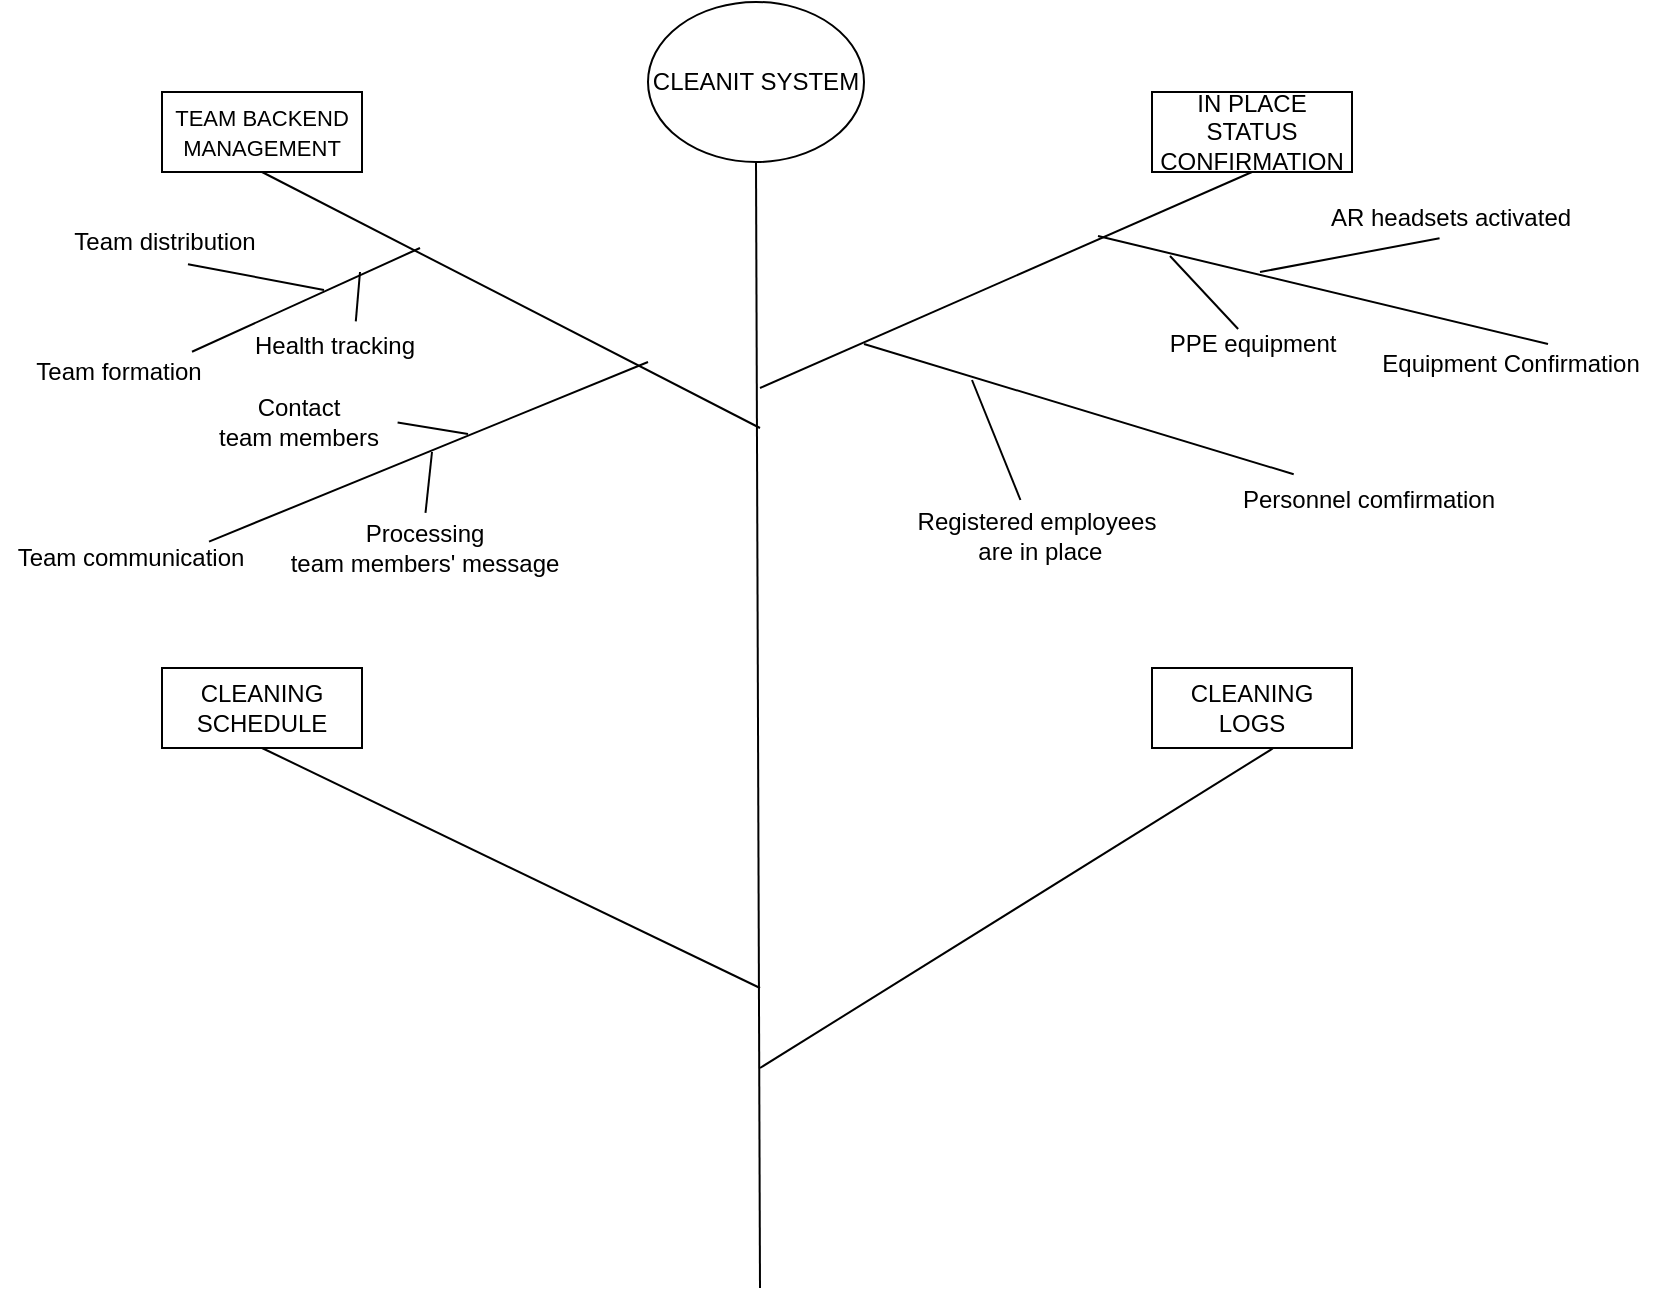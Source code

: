 <mxfile version="13.7.8" type="github">
  <diagram id="9d1zXaGXQL4afwREDJQw" name="Page-1">
    <mxGraphModel dx="1069" dy="577" grid="1" gridSize="9" guides="1" tooltips="1" connect="1" arrows="1" fold="1" page="1" pageScale="1" pageWidth="827" pageHeight="1169" background="none" math="0" shadow="0">
      <root>
        <mxCell id="0" />
        <mxCell id="1" parent="0" />
        <mxCell id="A5MzGQiEFCiiMQbKR6oo-1" value="CLEANIT SYSTEM" style="ellipse;whiteSpace=wrap;html=1;" vertex="1" parent="1">
          <mxGeometry x="324" y="27" width="108" height="80" as="geometry" />
        </mxCell>
        <mxCell id="A5MzGQiEFCiiMQbKR6oo-2" value="" style="endArrow=none;html=1;entryX=0.5;entryY=1;entryDx=0;entryDy=0;" edge="1" parent="1" target="A5MzGQiEFCiiMQbKR6oo-1">
          <mxGeometry width="50" height="50" relative="1" as="geometry">
            <mxPoint x="380" y="670" as="sourcePoint" />
            <mxPoint x="440" y="200" as="targetPoint" />
          </mxGeometry>
        </mxCell>
        <mxCell id="A5MzGQiEFCiiMQbKR6oo-3" value="&lt;font style=&quot;font-size: 11px&quot;&gt;TEAM BACKEND MANAGEMENT&lt;/font&gt;" style="rounded=0;whiteSpace=wrap;html=1;" vertex="1" parent="1">
          <mxGeometry x="81" y="72" width="100" height="40" as="geometry" />
        </mxCell>
        <mxCell id="A5MzGQiEFCiiMQbKR6oo-4" value="" style="endArrow=none;html=1;entryX=0.5;entryY=1;entryDx=0;entryDy=0;" edge="1" parent="1" target="A5MzGQiEFCiiMQbKR6oo-3">
          <mxGeometry width="50" height="50" relative="1" as="geometry">
            <mxPoint x="380" y="240" as="sourcePoint" />
            <mxPoint x="120" y="120" as="targetPoint" />
          </mxGeometry>
        </mxCell>
        <mxCell id="A5MzGQiEFCiiMQbKR6oo-5" value="IN PLACE STATUS CONFIRMATION" style="rounded=0;whiteSpace=wrap;html=1;" vertex="1" parent="1">
          <mxGeometry x="576" y="72" width="100" height="40" as="geometry" />
        </mxCell>
        <mxCell id="A5MzGQiEFCiiMQbKR6oo-6" value="" style="endArrow=none;html=1;entryX=0.5;entryY=1;entryDx=0;entryDy=0;" edge="1" parent="1" target="A5MzGQiEFCiiMQbKR6oo-5">
          <mxGeometry width="50" height="50" relative="1" as="geometry">
            <mxPoint x="380" y="220" as="sourcePoint" />
            <mxPoint x="430" y="170" as="targetPoint" />
          </mxGeometry>
        </mxCell>
        <mxCell id="A5MzGQiEFCiiMQbKR6oo-7" value="CLEANING SCHEDULE" style="rounded=0;whiteSpace=wrap;html=1;" vertex="1" parent="1">
          <mxGeometry x="81" y="360" width="100" height="40" as="geometry" />
        </mxCell>
        <mxCell id="A5MzGQiEFCiiMQbKR6oo-8" value="CLEANING LOGS" style="rounded=0;whiteSpace=wrap;html=1;" vertex="1" parent="1">
          <mxGeometry x="576" y="360" width="100" height="40" as="geometry" />
        </mxCell>
        <mxCell id="A5MzGQiEFCiiMQbKR6oo-9" value="" style="endArrow=none;html=1;entryX=0.5;entryY=1;entryDx=0;entryDy=0;" edge="1" parent="1" target="A5MzGQiEFCiiMQbKR6oo-7">
          <mxGeometry width="50" height="50" relative="1" as="geometry">
            <mxPoint x="380" y="520" as="sourcePoint" />
            <mxPoint x="150" y="280" as="targetPoint" />
          </mxGeometry>
        </mxCell>
        <mxCell id="A5MzGQiEFCiiMQbKR6oo-10" value="" style="endArrow=none;html=1;entryX=0.604;entryY=1.006;entryDx=0;entryDy=0;entryPerimeter=0;" edge="1" parent="1" target="A5MzGQiEFCiiMQbKR6oo-8">
          <mxGeometry width="50" height="50" relative="1" as="geometry">
            <mxPoint x="380" y="560" as="sourcePoint" />
            <mxPoint x="440" y="230" as="targetPoint" />
          </mxGeometry>
        </mxCell>
        <mxCell id="A5MzGQiEFCiiMQbKR6oo-11" value="" style="endArrow=none;html=1;exitX=0.87;exitY=-0.007;exitDx=0;exitDy=0;exitPerimeter=0;" edge="1" parent="1" source="A5MzGQiEFCiiMQbKR6oo-12">
          <mxGeometry width="50" height="50" relative="1" as="geometry">
            <mxPoint x="26" y="207" as="sourcePoint" />
            <mxPoint x="210" y="150" as="targetPoint" />
          </mxGeometry>
        </mxCell>
        <mxCell id="A5MzGQiEFCiiMQbKR6oo-12" value="Team formation" style="text;html=1;align=center;verticalAlign=middle;resizable=0;points=[];autosize=1;" vertex="1" parent="1">
          <mxGeometry x="9" y="202" width="100" height="20" as="geometry" />
        </mxCell>
        <mxCell id="A5MzGQiEFCiiMQbKR6oo-13" value="" style="endArrow=none;html=1;exitX=0.609;exitY=1.055;exitDx=0;exitDy=0;exitPerimeter=0;" edge="1" parent="1" source="A5MzGQiEFCiiMQbKR6oo-14">
          <mxGeometry width="50" height="50" relative="1" as="geometry">
            <mxPoint x="27" y="171" as="sourcePoint" />
            <mxPoint x="162" y="171" as="targetPoint" />
          </mxGeometry>
        </mxCell>
        <mxCell id="A5MzGQiEFCiiMQbKR6oo-14" value="Team distribution" style="text;html=1;align=center;verticalAlign=middle;resizable=0;points=[];autosize=1;" vertex="1" parent="1">
          <mxGeometry x="27" y="137" width="110" height="20" as="geometry" />
        </mxCell>
        <mxCell id="A5MzGQiEFCiiMQbKR6oo-16" value="Health tracking" style="text;html=1;align=center;verticalAlign=middle;resizable=0;points=[];autosize=1;" vertex="1" parent="1">
          <mxGeometry x="117" y="189" width="100" height="20" as="geometry" />
        </mxCell>
        <mxCell id="A5MzGQiEFCiiMQbKR6oo-17" value="" style="endArrow=none;html=1;exitX=0.804;exitY=0.09;exitDx=0;exitDy=0;exitPerimeter=0;" edge="1" parent="1" source="A5MzGQiEFCiiMQbKR6oo-18">
          <mxGeometry width="50" height="50" relative="1" as="geometry">
            <mxPoint x="121" y="297" as="sourcePoint" />
            <mxPoint x="324" y="207" as="targetPoint" />
          </mxGeometry>
        </mxCell>
        <mxCell id="A5MzGQiEFCiiMQbKR6oo-18" value="Team communication" style="text;html=1;align=center;verticalAlign=middle;resizable=0;points=[];autosize=1;" vertex="1" parent="1">
          <mxGeometry y="295" width="130" height="20" as="geometry" />
        </mxCell>
        <mxCell id="A5MzGQiEFCiiMQbKR6oo-19" value="" style="endArrow=none;html=1;exitX=0.998;exitY=0.508;exitDx=0;exitDy=0;exitPerimeter=0;" edge="1" parent="1" source="A5MzGQiEFCiiMQbKR6oo-20">
          <mxGeometry width="50" height="50" relative="1" as="geometry">
            <mxPoint x="199" y="234" as="sourcePoint" />
            <mxPoint x="234" y="243" as="targetPoint" />
          </mxGeometry>
        </mxCell>
        <mxCell id="A5MzGQiEFCiiMQbKR6oo-20" value="Contact &lt;br&gt;team members" style="text;html=1;align=center;verticalAlign=middle;resizable=0;points=[];autosize=1;" vertex="1" parent="1">
          <mxGeometry x="99" y="222" width="100" height="30" as="geometry" />
        </mxCell>
        <mxCell id="A5MzGQiEFCiiMQbKR6oo-21" value="" style="endArrow=none;html=1;exitX=0.505;exitY=-0.085;exitDx=0;exitDy=0;exitPerimeter=0;" edge="1" parent="1" source="A5MzGQiEFCiiMQbKR6oo-22">
          <mxGeometry width="50" height="50" relative="1" as="geometry">
            <mxPoint x="227" y="288" as="sourcePoint" />
            <mxPoint x="216" y="252" as="targetPoint" />
          </mxGeometry>
        </mxCell>
        <mxCell id="A5MzGQiEFCiiMQbKR6oo-22" value="Processing &lt;br&gt;team members&#39; message" style="text;html=1;align=center;verticalAlign=middle;resizable=0;points=[];autosize=1;" vertex="1" parent="1">
          <mxGeometry x="137" y="285" width="150" height="30" as="geometry" />
        </mxCell>
        <mxCell id="A5MzGQiEFCiiMQbKR6oo-23" value="" style="endArrow=none;html=1;exitX=0.609;exitY=-0.117;exitDx=0;exitDy=0;exitPerimeter=0;" edge="1" parent="1" source="A5MzGQiEFCiiMQbKR6oo-16">
          <mxGeometry width="50" height="50" relative="1" as="geometry">
            <mxPoint x="252" y="320" as="sourcePoint" />
            <mxPoint x="180" y="162" as="targetPoint" />
          </mxGeometry>
        </mxCell>
        <mxCell id="A5MzGQiEFCiiMQbKR6oo-24" value="" style="endArrow=none;html=1;exitX=0.242;exitY=-0.215;exitDx=0;exitDy=0;exitPerimeter=0;" edge="1" parent="1" source="A5MzGQiEFCiiMQbKR6oo-25">
          <mxGeometry width="50" height="50" relative="1" as="geometry">
            <mxPoint x="675" y="288" as="sourcePoint" />
            <mxPoint x="432" y="198" as="targetPoint" />
          </mxGeometry>
        </mxCell>
        <mxCell id="A5MzGQiEFCiiMQbKR6oo-26" value="" style="endArrow=none;html=1;" edge="1" parent="1" source="A5MzGQiEFCiiMQbKR6oo-27">
          <mxGeometry width="50" height="50" relative="1" as="geometry">
            <mxPoint x="450" y="277" as="sourcePoint" />
            <mxPoint x="486" y="216" as="targetPoint" />
          </mxGeometry>
        </mxCell>
        <mxCell id="A5MzGQiEFCiiMQbKR6oo-27" value="Registered employees&lt;br&gt;&amp;nbsp;are in place" style="text;html=1;align=center;verticalAlign=middle;resizable=0;points=[];autosize=1;" vertex="1" parent="1">
          <mxGeometry x="450" y="276" width="135" height="36" as="geometry" />
        </mxCell>
        <mxCell id="A5MzGQiEFCiiMQbKR6oo-30" value="" style="endArrow=none;html=1;" edge="1" parent="1">
          <mxGeometry width="50" height="50" relative="1" as="geometry">
            <mxPoint x="774" y="198" as="sourcePoint" />
            <mxPoint x="549" y="144" as="targetPoint" />
          </mxGeometry>
        </mxCell>
        <mxCell id="A5MzGQiEFCiiMQbKR6oo-31" value="Equipment Confirmation" style="text;html=1;align=center;verticalAlign=middle;resizable=0;points=[];autosize=1;" vertex="1" parent="1">
          <mxGeometry x="683" y="199" width="144" height="18" as="geometry" />
        </mxCell>
        <mxCell id="A5MzGQiEFCiiMQbKR6oo-32" value="" style="endArrow=none;html=1;exitX=0.435;exitY=0.084;exitDx=0;exitDy=0;exitPerimeter=0;" edge="1" parent="1" source="A5MzGQiEFCiiMQbKR6oo-33">
          <mxGeometry width="50" height="50" relative="1" as="geometry">
            <mxPoint x="625" y="199" as="sourcePoint" />
            <mxPoint x="585" y="154" as="targetPoint" />
          </mxGeometry>
        </mxCell>
        <mxCell id="A5MzGQiEFCiiMQbKR6oo-33" value="PPE equipment" style="text;html=1;align=center;verticalAlign=middle;resizable=0;points=[];autosize=1;" vertex="1" parent="1">
          <mxGeometry x="576" y="189" width="99" height="18" as="geometry" />
        </mxCell>
        <mxCell id="A5MzGQiEFCiiMQbKR6oo-35" value="" style="endArrow=none;html=1;entryX=0.465;entryY=1.061;entryDx=0;entryDy=0;entryPerimeter=0;" edge="1" parent="1" target="A5MzGQiEFCiiMQbKR6oo-36">
          <mxGeometry width="50" height="50" relative="1" as="geometry">
            <mxPoint x="630" y="162" as="sourcePoint" />
            <mxPoint x="747" y="153" as="targetPoint" />
          </mxGeometry>
        </mxCell>
        <mxCell id="A5MzGQiEFCiiMQbKR6oo-36" value="AR headsets activated" style="text;html=1;align=center;verticalAlign=middle;resizable=0;points=[];autosize=1;" vertex="1" parent="1">
          <mxGeometry x="657" y="126" width="135" height="18" as="geometry" />
        </mxCell>
        <mxCell id="A5MzGQiEFCiiMQbKR6oo-25" value="Personnel comfirmation" style="text;html=1;align=center;verticalAlign=middle;resizable=0;points=[];autosize=1;" vertex="1" parent="1">
          <mxGeometry x="612" y="267" width="144" height="18" as="geometry" />
        </mxCell>
      </root>
    </mxGraphModel>
  </diagram>
</mxfile>
